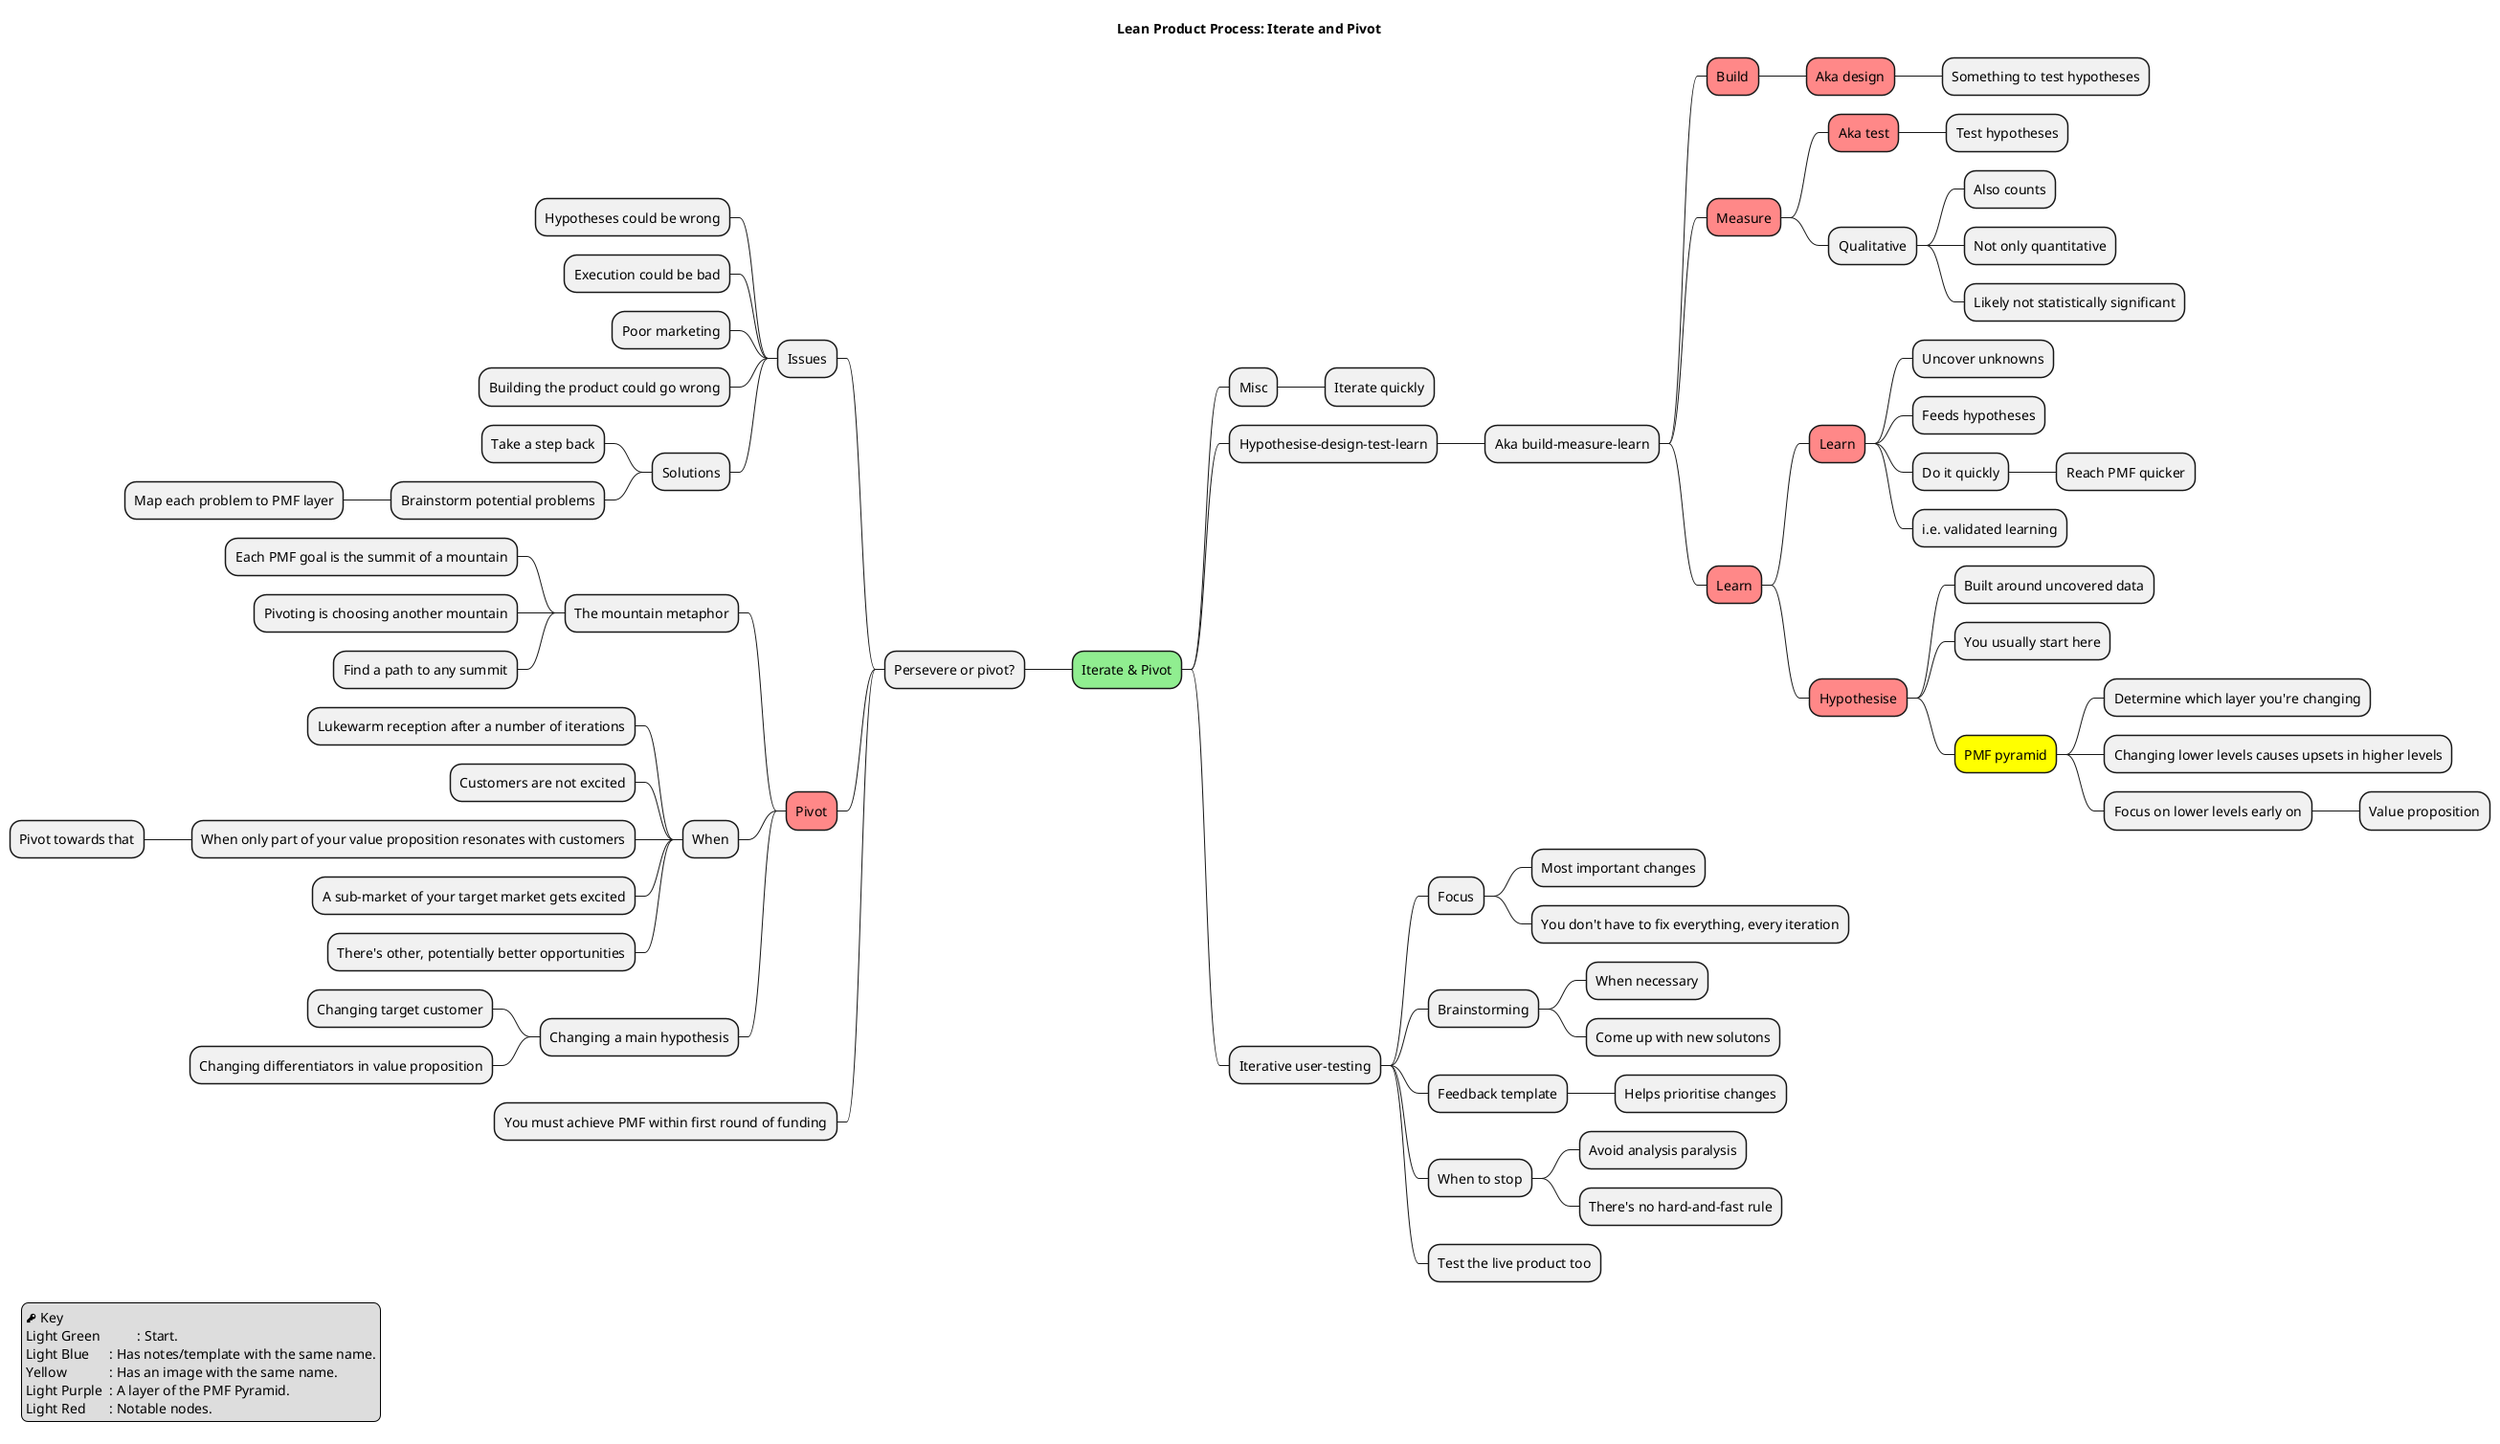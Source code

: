 @startmindmap

legend left
  <&key> Key
  Light Green   \t: Start.
  Light Blue    \t: Has notes/template with the same name.
  Yellow        \t: Has an image with the same name.
  Light Purple  \t: A layer of the PMF Pyramid.
  Light Red     \t: Notable nodes.
endlegend

title Lean Product Process: Iterate and Pivot

*[#lightgreen] Iterate & Pivot


** Misc
*** Iterate quickly

** Hypothesise-design-test-learn
*** Aka build-measure-learn
****[#F88] Build
*****[#F88] Aka design
****** Something to test hypotheses
****[#F88] Measure
*****[#F88] Aka test
****** Test hypotheses
***** Qualitative
****** Also counts
****** Not only quantitative
****** Likely not statistically significant
****[#F88] Learn
*****[#F88] Learn
****** Uncover unknowns
****** Feeds hypotheses
****** Do it quickly
******* Reach PMF quicker
****** i.e. validated learning
*****[#F88] Hypothesise
****** Built around uncovered data
****** You usually start here
******[#yellow] PMF pyramid
******* Determine which layer you're changing
******* Changing lower levels causes upsets in higher levels
******* Focus on lower levels early on
******** Value proposition

** Iterative user-testing
*** Focus
**** Most important changes
**** You don't have to fix everything, every iteration
*** Brainstorming
**** When necessary
**** Come up with new solutons
*** Feedback template
**** Helps prioritise changes
*** When to stop
**** Avoid analysis paralysis
**** There's no hard-and-fast rule
*** Test the live product too

left side

** Persevere or pivot?
*** Issues
**** Hypotheses could be wrong
**** Execution could be bad
**** Poor marketing
**** Building the product could go wrong
**** Solutions
***** Take a step back
***** Brainstorm potential problems
****** Map each problem to PMF layer
***[#F88] Pivot
**** The mountain metaphor
***** Each PMF goal is the summit of a mountain
***** Pivoting is choosing another mountain
***** Find a path to any summit
**** When
***** Lukewarm reception after a number of iterations
***** Customers are not excited
***** When only part of your value proposition resonates with customers
****** Pivot towards that
***** A sub-market of your target market gets excited
***** There's other, potentially better opportunities
**** Changing a main hypothesis
***** Changing target customer
***** Changing differentiators in value proposition
*** You must achieve PMF within first round of funding

@endmindmap
